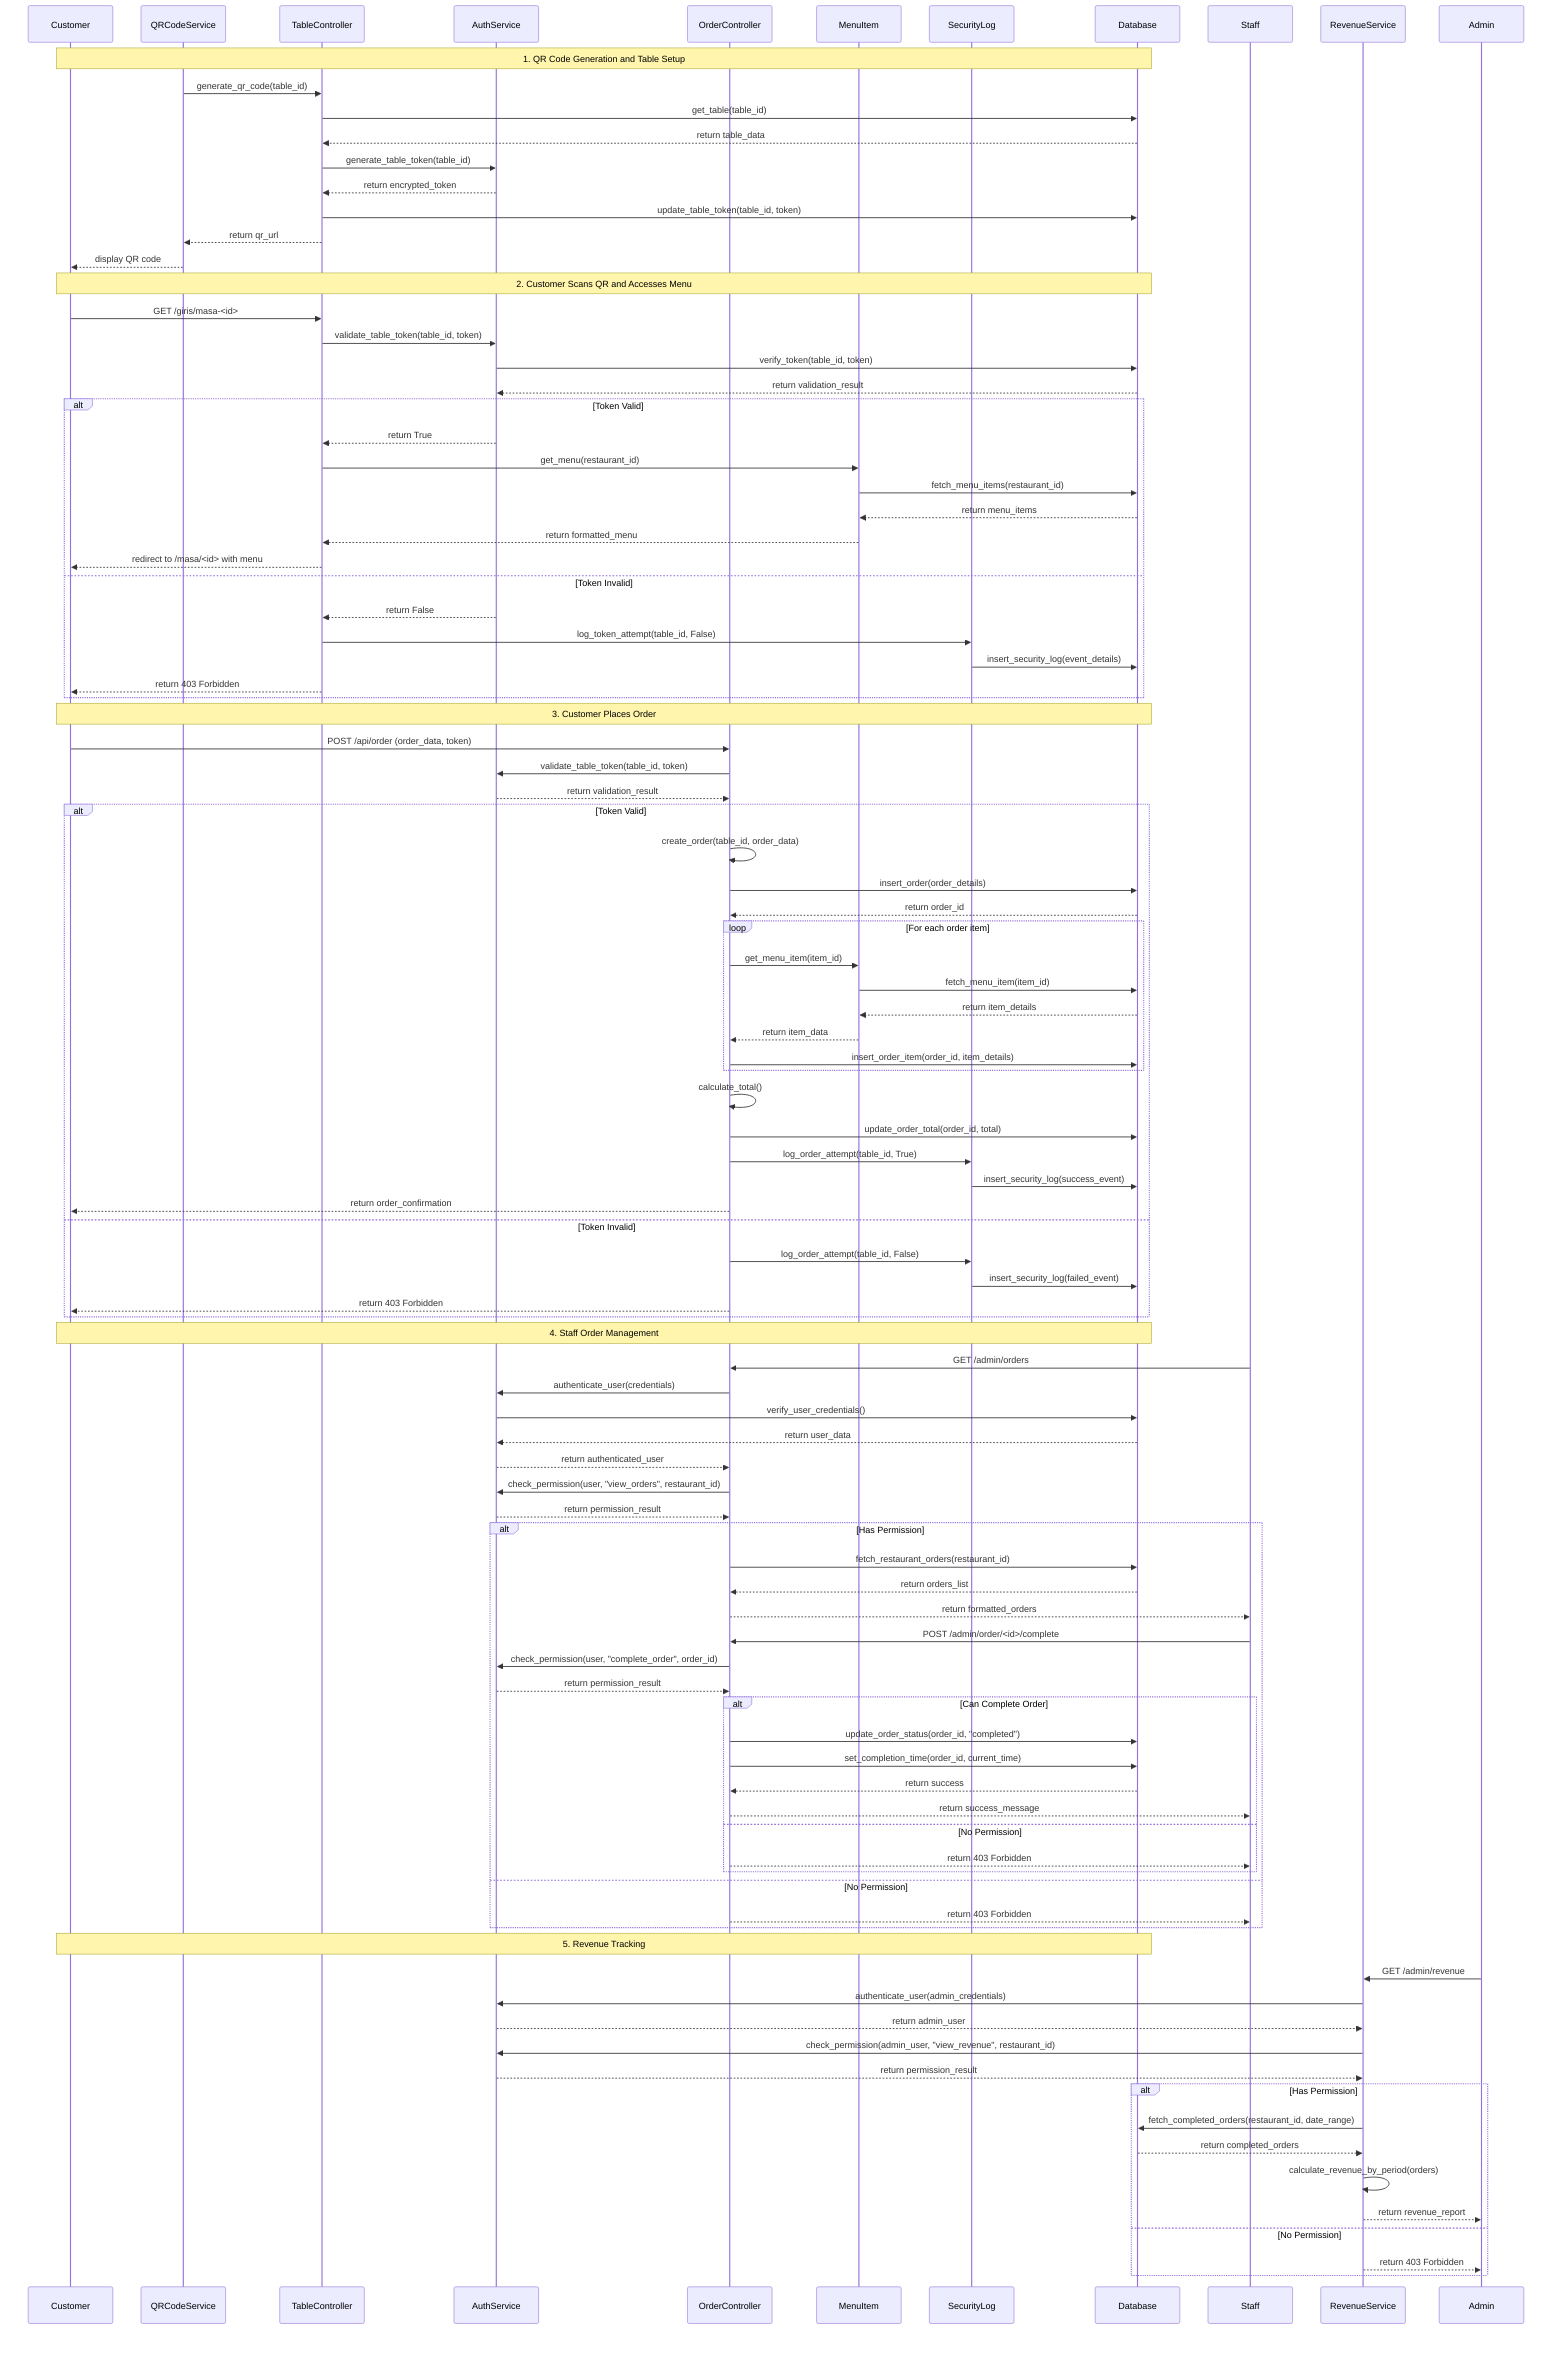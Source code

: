 sequenceDiagram
    participant C as Customer
    participant QR as QRCodeService
    participant T as TableController
    participant A as AuthService
    participant O as OrderController
    participant M as MenuItem
    participant S as SecurityLog
    participant DB as Database

    Note over C,DB: 1. QR Code Generation and Table Setup
    QR->>T: generate_qr_code(table_id)
    T->>DB: get_table(table_id)
    DB-->>T: return table_data
    T->>A: generate_table_token(table_id)
    A-->>T: return encrypted_token
    T->>DB: update_table_token(table_id, token)
    T-->>QR: return qr_url
    QR-->>C: display QR code

    Note over C,DB: 2. Customer Scans QR and Accesses Menu
    C->>T: GET /giris/masa-<id>
    T->>A: validate_table_token(table_id, token)
    A->>DB: verify_token(table_id, token)
    DB-->>A: return validation_result
    
    alt Token Valid
        A-->>T: return True
        T->>M: get_menu(restaurant_id)
        M->>DB: fetch_menu_items(restaurant_id)
        DB-->>M: return menu_items
        M-->>T: return formatted_menu
        T-->>C: redirect to /masa/<id> with menu
    else Token Invalid
        A-->>T: return False
        T->>S: log_token_attempt(table_id, False)
        S->>DB: insert_security_log(event_details)
        T-->>C: return 403 Forbidden
    end

    Note over C,DB: 3. Customer Places Order
    C->>O: POST /api/order (order_data, token)
    O->>A: validate_table_token(table_id, token)
    A-->>O: return validation_result
    
    alt Token Valid
        O->>O: create_order(table_id, order_data)
        O->>DB: insert_order(order_details)
        DB-->>O: return order_id
        
        loop For each order item
            O->>M: get_menu_item(item_id)
            M->>DB: fetch_menu_item(item_id)
            DB-->>M: return item_details
            M-->>O: return item_data
            O->>DB: insert_order_item(order_id, item_details)
        end
        
        O->>O: calculate_total()
        O->>DB: update_order_total(order_id, total)
        O->>S: log_order_attempt(table_id, True)
        S->>DB: insert_security_log(success_event)
        O-->>C: return order_confirmation
    else Token Invalid
        O->>S: log_order_attempt(table_id, False)
        S->>DB: insert_security_log(failed_event)
        O-->>C: return 403 Forbidden
    end

    Note over C,DB: 4. Staff Order Management
    participant Staff as Staff
    Staff->>O: GET /admin/orders
    O->>A: authenticate_user(credentials)
    A->>DB: verify_user_credentials()
    DB-->>A: return user_data
    A-->>O: return authenticated_user
    
    O->>A: check_permission(user, "view_orders", restaurant_id)
    A-->>O: return permission_result
    
    alt Has Permission
        O->>DB: fetch_restaurant_orders(restaurant_id)
        DB-->>O: return orders_list
        O-->>Staff: return formatted_orders
        
        Staff->>O: POST /admin/order/<id>/complete
        O->>A: check_permission(user, "complete_order", order_id)
        A-->>O: return permission_result
        
        alt Can Complete Order
            O->>DB: update_order_status(order_id, "completed")
            O->>DB: set_completion_time(order_id, current_time)
            DB-->>O: return success
            O-->>Staff: return success_message
        else No Permission
            O-->>Staff: return 403 Forbidden
        end
    else No Permission
        O-->>Staff: return 403 Forbidden
    end

    Note over C,DB: 5. Revenue Tracking
    participant RS as RevenueService
    participant Admin as Admin
    
    Admin->>RS: GET /admin/revenue
    RS->>A: authenticate_user(admin_credentials)
    A-->>RS: return admin_user
    
    RS->>A: check_permission(admin_user, "view_revenue", restaurant_id)
    A-->>RS: return permission_result
    
    alt Has Permission
        RS->>DB: fetch_completed_orders(restaurant_id, date_range)
        DB-->>RS: return completed_orders
        RS->>RS: calculate_revenue_by_period(orders)
        RS-->>Admin: return revenue_report
    else No Permission
        RS-->>Admin: return 403 Forbidden
    end